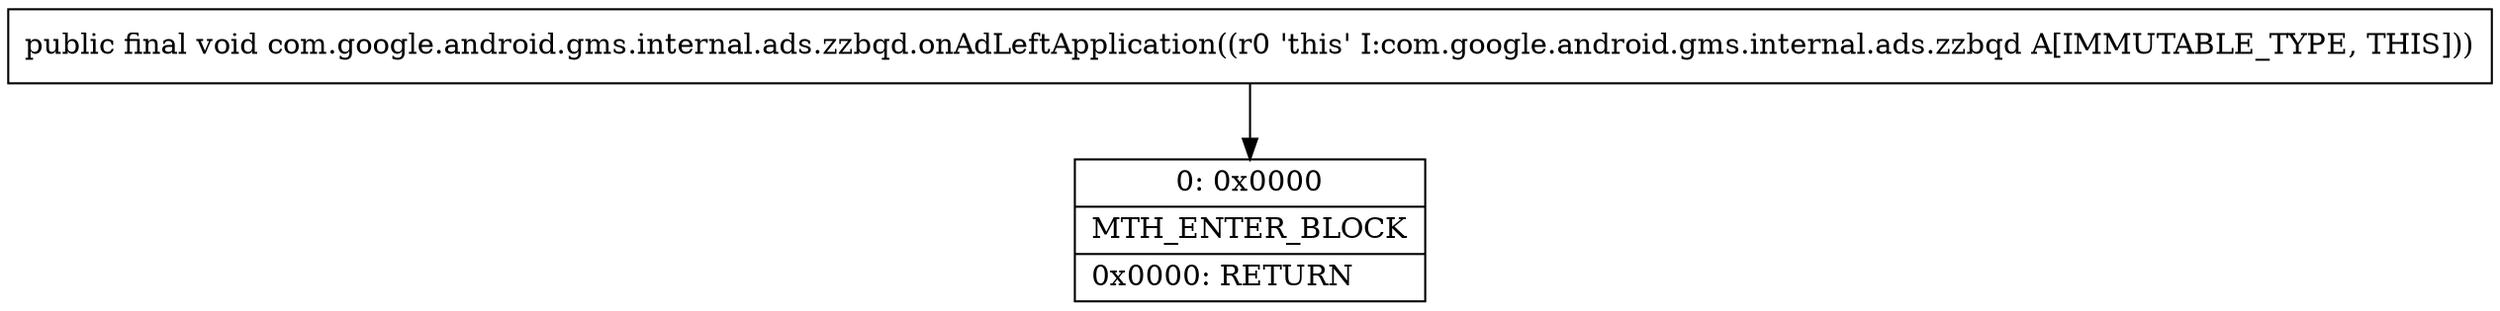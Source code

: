 digraph "CFG forcom.google.android.gms.internal.ads.zzbqd.onAdLeftApplication()V" {
Node_0 [shape=record,label="{0\:\ 0x0000|MTH_ENTER_BLOCK\l|0x0000: RETURN   \l}"];
MethodNode[shape=record,label="{public final void com.google.android.gms.internal.ads.zzbqd.onAdLeftApplication((r0 'this' I:com.google.android.gms.internal.ads.zzbqd A[IMMUTABLE_TYPE, THIS])) }"];
MethodNode -> Node_0;
}


